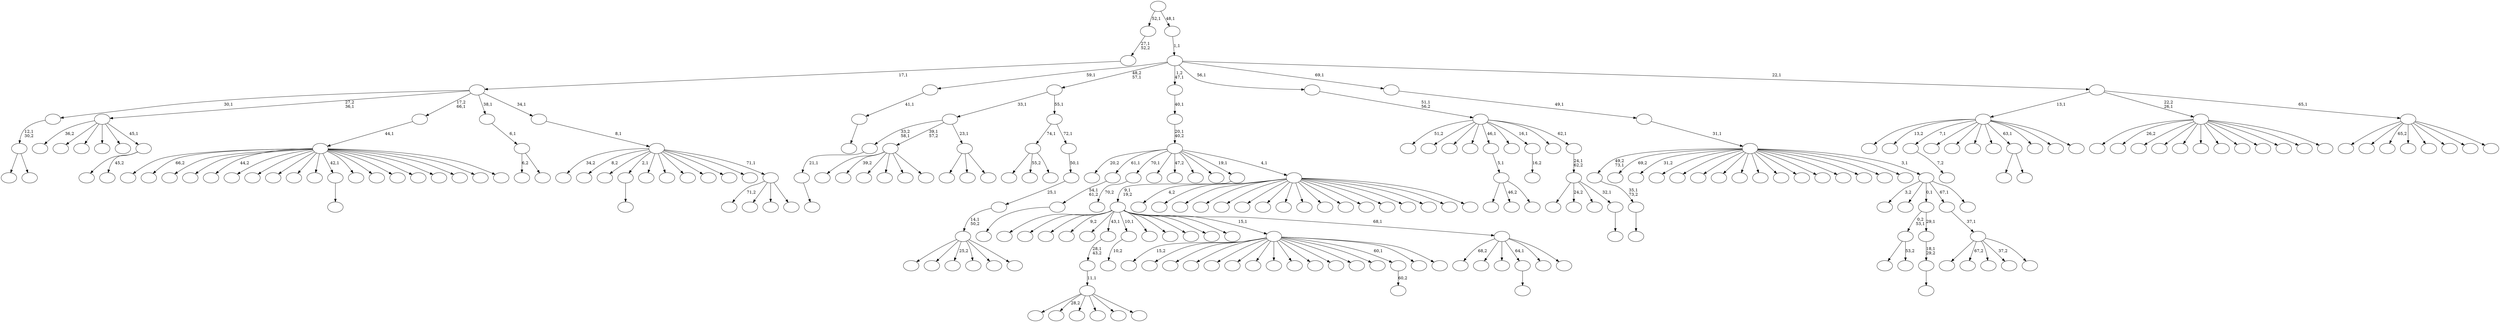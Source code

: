 digraph T {
	275 [label=""]
	274 [label=""]
	273 [label=""]
	272 [label=""]
	271 [label=""]
	270 [label=""]
	269 [label=""]
	268 [label=""]
	267 [label=""]
	266 [label=""]
	265 [label=""]
	264 [label=""]
	263 [label=""]
	262 [label=""]
	261 [label=""]
	260 [label=""]
	259 [label=""]
	258 [label=""]
	257 [label=""]
	256 [label=""]
	255 [label=""]
	254 [label=""]
	253 [label=""]
	252 [label=""]
	251 [label=""]
	250 [label=""]
	249 [label=""]
	248 [label=""]
	247 [label=""]
	246 [label=""]
	245 [label=""]
	244 [label=""]
	243 [label=""]
	242 [label=""]
	241 [label=""]
	240 [label=""]
	239 [label=""]
	238 [label=""]
	237 [label=""]
	236 [label=""]
	235 [label=""]
	234 [label=""]
	233 [label=""]
	232 [label=""]
	231 [label=""]
	230 [label=""]
	229 [label=""]
	228 [label=""]
	227 [label=""]
	226 [label=""]
	225 [label=""]
	224 [label=""]
	223 [label=""]
	222 [label=""]
	221 [label=""]
	220 [label=""]
	219 [label=""]
	218 [label=""]
	217 [label=""]
	216 [label=""]
	215 [label=""]
	214 [label=""]
	213 [label=""]
	212 [label=""]
	211 [label=""]
	210 [label=""]
	209 [label=""]
	208 [label=""]
	207 [label=""]
	206 [label=""]
	205 [label=""]
	204 [label=""]
	203 [label=""]
	202 [label=""]
	201 [label=""]
	200 [label=""]
	199 [label=""]
	198 [label=""]
	197 [label=""]
	196 [label=""]
	195 [label=""]
	194 [label=""]
	193 [label=""]
	192 [label=""]
	191 [label=""]
	190 [label=""]
	189 [label=""]
	188 [label=""]
	187 [label=""]
	186 [label=""]
	185 [label=""]
	184 [label=""]
	183 [label=""]
	182 [label=""]
	181 [label=""]
	180 [label=""]
	179 [label=""]
	178 [label=""]
	177 [label=""]
	176 [label=""]
	175 [label=""]
	174 [label=""]
	173 [label=""]
	172 [label=""]
	171 [label=""]
	170 [label=""]
	169 [label=""]
	168 [label=""]
	167 [label=""]
	166 [label=""]
	165 [label=""]
	164 [label=""]
	163 [label=""]
	162 [label=""]
	161 [label=""]
	160 [label=""]
	159 [label=""]
	158 [label=""]
	157 [label=""]
	156 [label=""]
	155 [label=""]
	154 [label=""]
	153 [label=""]
	152 [label=""]
	151 [label=""]
	150 [label=""]
	149 [label=""]
	148 [label=""]
	147 [label=""]
	146 [label=""]
	145 [label=""]
	144 [label=""]
	143 [label=""]
	142 [label=""]
	141 [label=""]
	140 [label=""]
	139 [label=""]
	138 [label=""]
	137 [label=""]
	136 [label=""]
	135 [label=""]
	134 [label=""]
	133 [label=""]
	132 [label=""]
	131 [label=""]
	130 [label=""]
	129 [label=""]
	128 [label=""]
	127 [label=""]
	126 [label=""]
	125 [label=""]
	124 [label=""]
	123 [label=""]
	122 [label=""]
	121 [label=""]
	120 [label=""]
	119 [label=""]
	118 [label=""]
	117 [label=""]
	116 [label=""]
	115 [label=""]
	114 [label=""]
	113 [label=""]
	112 [label=""]
	111 [label=""]
	110 [label=""]
	109 [label=""]
	108 [label=""]
	107 [label=""]
	106 [label=""]
	105 [label=""]
	104 [label=""]
	103 [label=""]
	102 [label=""]
	101 [label=""]
	100 [label=""]
	99 [label=""]
	98 [label=""]
	97 [label=""]
	96 [label=""]
	95 [label=""]
	94 [label=""]
	93 [label=""]
	92 [label=""]
	91 [label=""]
	90 [label=""]
	89 [label=""]
	88 [label=""]
	87 [label=""]
	86 [label=""]
	85 [label=""]
	84 [label=""]
	83 [label=""]
	82 [label=""]
	81 [label=""]
	80 [label=""]
	79 [label=""]
	78 [label=""]
	77 [label=""]
	76 [label=""]
	75 [label=""]
	74 [label=""]
	73 [label=""]
	72 [label=""]
	71 [label=""]
	70 [label=""]
	69 [label=""]
	68 [label=""]
	67 [label=""]
	66 [label=""]
	65 [label=""]
	64 [label=""]
	63 [label=""]
	62 [label=""]
	61 [label=""]
	60 [label=""]
	59 [label=""]
	58 [label=""]
	57 [label=""]
	56 [label=""]
	55 [label=""]
	54 [label=""]
	53 [label=""]
	52 [label=""]
	51 [label=""]
	50 [label=""]
	49 [label=""]
	48 [label=""]
	47 [label=""]
	46 [label=""]
	45 [label=""]
	44 [label=""]
	43 [label=""]
	42 [label=""]
	41 [label=""]
	40 [label=""]
	39 [label=""]
	38 [label=""]
	37 [label=""]
	36 [label=""]
	35 [label=""]
	34 [label=""]
	33 [label=""]
	32 [label=""]
	31 [label=""]
	30 [label=""]
	29 [label=""]
	28 [label=""]
	27 [label=""]
	26 [label=""]
	25 [label=""]
	24 [label=""]
	23 [label=""]
	22 [label=""]
	21 [label=""]
	20 [label=""]
	19 [label=""]
	18 [label=""]
	17 [label=""]
	16 [label=""]
	15 [label=""]
	14 [label=""]
	13 [label=""]
	12 [label=""]
	11 [label=""]
	10 [label=""]
	9 [label=""]
	8 [label=""]
	7 [label=""]
	6 [label=""]
	5 [label=""]
	4 [label=""]
	3 [label=""]
	2 [label=""]
	1 [label=""]
	0 [label=""]
	263 -> 264 [label=""]
	262 -> 263 [label="35,1\n73,2"]
	240 -> 241 [label=""]
	239 -> 240 [label="41,1"]
	229 -> 230 [label=""]
	228 -> 229 [label="21,1"]
	199 -> 200 [label=""]
	192 -> 193 [label="7,2"]
	183 -> 268 [label=""]
	183 -> 184 [label="53,2"]
	180 -> 181 [label=""]
	179 -> 180 [label="54,1\n61,2"]
	172 -> 173 [label="70,2"]
	155 -> 251 [label=""]
	155 -> 245 [label="28,2"]
	155 -> 242 [label=""]
	155 -> 238 [label=""]
	155 -> 203 [label=""]
	155 -> 156 [label=""]
	154 -> 155 [label="11,1"]
	153 -> 154 [label="28,1\n43,2"]
	138 -> 231 [label=""]
	138 -> 221 [label="39,2"]
	138 -> 216 [label=""]
	138 -> 213 [label=""]
	138 -> 147 [label=""]
	138 -> 139 [label=""]
	134 -> 135 [label="10,2"]
	125 -> 269 [label=""]
	125 -> 126 [label=""]
	122 -> 248 [label=""]
	122 -> 123 [label=""]
	121 -> 122 [label="12,1\n30,2"]
	117 -> 118 [label=""]
	114 -> 243 [label=""]
	114 -> 162 [label="55,2"]
	114 -> 115 [label=""]
	111 -> 233 [label=""]
	111 -> 174 [label="46,2"]
	111 -> 112 [label=""]
	110 -> 111 [label="5,1"]
	108 -> 207 [label=""]
	108 -> 149 [label=""]
	108 -> 109 [label=""]
	107 -> 228 [label="33,2\n58,1"]
	107 -> 138 [label="39,1\n57,2"]
	107 -> 108 [label="23,1"]
	104 -> 105 [label=""]
	103 -> 104 [label="18,1\n29,2"]
	102 -> 183 [label="0,2\n53,1"]
	102 -> 103 [label="29,1"]
	90 -> 91 [label="16,2"]
	73 -> 74 [label="60,2"]
	68 -> 274 [label=""]
	68 -> 265 [label="13,2"]
	68 -> 192 [label="7,1"]
	68 -> 168 [label=""]
	68 -> 167 [label=""]
	68 -> 152 [label=""]
	68 -> 129 [label=""]
	68 -> 125 [label="63,1"]
	68 -> 99 [label=""]
	68 -> 80 [label=""]
	68 -> 69 [label=""]
	64 -> 160 [label=""]
	64 -> 65 [label="45,2"]
	63 -> 258 [label="36,2"]
	63 -> 252 [label=""]
	63 -> 217 [label=""]
	63 -> 169 [label=""]
	63 -> 158 [label=""]
	63 -> 64 [label="45,1"]
	59 -> 60 [label=""]
	56 -> 255 [label=""]
	56 -> 226 [label="66,2"]
	56 -> 210 [label=""]
	56 -> 209 [label=""]
	56 -> 190 [label="44,2"]
	56 -> 182 [label=""]
	56 -> 151 [label=""]
	56 -> 137 [label=""]
	56 -> 127 [label=""]
	56 -> 124 [label=""]
	56 -> 117 [label="42,1"]
	56 -> 116 [label=""]
	56 -> 98 [label=""]
	56 -> 93 [label=""]
	56 -> 84 [label=""]
	56 -> 83 [label=""]
	56 -> 62 [label=""]
	56 -> 61 [label=""]
	56 -> 57 [label=""]
	55 -> 56 [label="44,1"]
	53 -> 271 [label=""]
	53 -> 267 [label="67,2"]
	53 -> 166 [label=""]
	53 -> 100 [label="37,2"]
	53 -> 54 [label=""]
	52 -> 53 [label="37,1"]
	50 -> 224 [label="6,2"]
	50 -> 51 [label=""]
	49 -> 50 [label="6,1"]
	45 -> 275 [label=""]
	45 -> 273 [label=""]
	45 -> 270 [label="25,2"]
	45 -> 261 [label=""]
	45 -> 214 [label=""]
	45 -> 46 [label=""]
	44 -> 45 [label="14,1\n50,2"]
	43 -> 44 [label="25,1"]
	42 -> 43 [label="50,1"]
	41 -> 114 [label="74,1"]
	41 -> 42 [label="72,1"]
	40 -> 107 [label="33,1"]
	40 -> 41 [label="55,1"]
	38 -> 212 [label="71,2"]
	38 -> 85 [label=""]
	38 -> 82 [label=""]
	38 -> 39 [label=""]
	37 -> 259 [label="34,2"]
	37 -> 250 [label="8,2"]
	37 -> 232 [label=""]
	37 -> 199 [label="2,1"]
	37 -> 187 [label=""]
	37 -> 176 [label=""]
	37 -> 159 [label=""]
	37 -> 145 [label=""]
	37 -> 78 [label=""]
	37 -> 75 [label=""]
	37 -> 38 [label="71,1"]
	36 -> 37 [label="8,1"]
	35 -> 121 [label="30,1"]
	35 -> 63 [label="27,2\n36,1"]
	35 -> 55 [label="17,2\n66,1"]
	35 -> 49 [label="38,1"]
	35 -> 36 [label="34,1"]
	34 -> 35 [label="17,1"]
	33 -> 34 [label="27,1\n52,2"]
	31 -> 257 [label="15,2"]
	31 -> 253 [label=""]
	31 -> 206 [label=""]
	31 -> 194 [label=""]
	31 -> 189 [label=""]
	31 -> 186 [label=""]
	31 -> 171 [label=""]
	31 -> 148 [label=""]
	31 -> 132 [label=""]
	31 -> 131 [label=""]
	31 -> 96 [label=""]
	31 -> 86 [label=""]
	31 -> 77 [label=""]
	31 -> 73 [label="60,1"]
	31 -> 66 [label=""]
	31 -> 32 [label=""]
	28 -> 170 [label="68,2"]
	28 -> 94 [label=""]
	28 -> 81 [label=""]
	28 -> 59 [label="64,1"]
	28 -> 48 [label=""]
	28 -> 29 [label=""]
	27 -> 246 [label=""]
	27 -> 223 [label=""]
	27 -> 218 [label=""]
	27 -> 195 [label="9,2"]
	27 -> 178 [label=""]
	27 -> 153 [label="43,1"]
	27 -> 134 [label="10,1"]
	27 -> 133 [label=""]
	27 -> 88 [label=""]
	27 -> 76 [label=""]
	27 -> 72 [label=""]
	27 -> 58 [label=""]
	27 -> 31 [label="15,1"]
	27 -> 28 [label="68,1"]
	26 -> 27 [label="9,1\n19,2"]
	24 -> 272 [label="4,2"]
	24 -> 266 [label=""]
	24 -> 256 [label=""]
	24 -> 247 [label=""]
	24 -> 244 [label=""]
	24 -> 225 [label=""]
	24 -> 220 [label=""]
	24 -> 205 [label=""]
	24 -> 164 [label=""]
	24 -> 163 [label=""]
	24 -> 157 [label=""]
	24 -> 128 [label=""]
	24 -> 97 [label=""]
	24 -> 92 [label=""]
	24 -> 89 [label=""]
	24 -> 30 [label=""]
	24 -> 25 [label=""]
	23 -> 234 [label="20,2"]
	23 -> 179 [label="61,1"]
	23 -> 172 [label="70,1"]
	23 -> 146 [label=""]
	23 -> 130 [label="47,2"]
	23 -> 87 [label=""]
	23 -> 71 [label=""]
	23 -> 26 [label="19,1"]
	23 -> 24 [label="4,1"]
	22 -> 23 [label="20,1\n40,2"]
	21 -> 22 [label="40,1"]
	19 -> 20 [label=""]
	18 -> 260 [label=""]
	18 -> 227 [label="24,2"]
	18 -> 211 [label=""]
	18 -> 19 [label="32,1"]
	17 -> 18 [label="24,1\n62,2"]
	16 -> 215 [label="51,2"]
	16 -> 202 [label=""]
	16 -> 191 [label=""]
	16 -> 177 [label=""]
	16 -> 110 [label="46,1"]
	16 -> 95 [label=""]
	16 -> 90 [label="16,1"]
	16 -> 47 [label=""]
	16 -> 17 [label="62,1"]
	15 -> 16 [label="51,1\n56,2"]
	13 -> 222 [label=""]
	13 -> 219 [label="26,2"]
	13 -> 201 [label=""]
	13 -> 198 [label=""]
	13 -> 196 [label=""]
	13 -> 185 [label=""]
	13 -> 143 [label=""]
	13 -> 119 [label=""]
	13 -> 106 [label=""]
	13 -> 101 [label=""]
	13 -> 67 [label=""]
	13 -> 14 [label=""]
	9 -> 204 [label="3,2"]
	9 -> 141 [label=""]
	9 -> 102 [label="0,1"]
	9 -> 52 [label="67,1"]
	9 -> 10 [label=""]
	8 -> 262 [label="49,2\n73,1"]
	8 -> 254 [label="69,2"]
	8 -> 249 [label="31,2"]
	8 -> 236 [label=""]
	8 -> 235 [label=""]
	8 -> 208 [label=""]
	8 -> 197 [label=""]
	8 -> 188 [label=""]
	8 -> 165 [label=""]
	8 -> 161 [label=""]
	8 -> 150 [label=""]
	8 -> 144 [label=""]
	8 -> 142 [label=""]
	8 -> 140 [label=""]
	8 -> 113 [label=""]
	8 -> 79 [label=""]
	8 -> 9 [label="3,1"]
	7 -> 8 [label="31,1"]
	6 -> 7 [label="49,1"]
	4 -> 237 [label=""]
	4 -> 175 [label=""]
	4 -> 136 [label="65,2"]
	4 -> 120 [label=""]
	4 -> 70 [label=""]
	4 -> 12 [label=""]
	4 -> 11 [label=""]
	4 -> 5 [label=""]
	3 -> 68 [label="13,1"]
	3 -> 13 [label="22,2\n26,1"]
	3 -> 4 [label="65,1"]
	2 -> 239 [label="59,1"]
	2 -> 40 [label="48,2\n57,1"]
	2 -> 21 [label="1,2\n47,1"]
	2 -> 15 [label="56,1"]
	2 -> 6 [label="69,1"]
	2 -> 3 [label="22,1"]
	1 -> 2 [label="1,1"]
	0 -> 33 [label="52,1"]
	0 -> 1 [label="48,1"]
}
